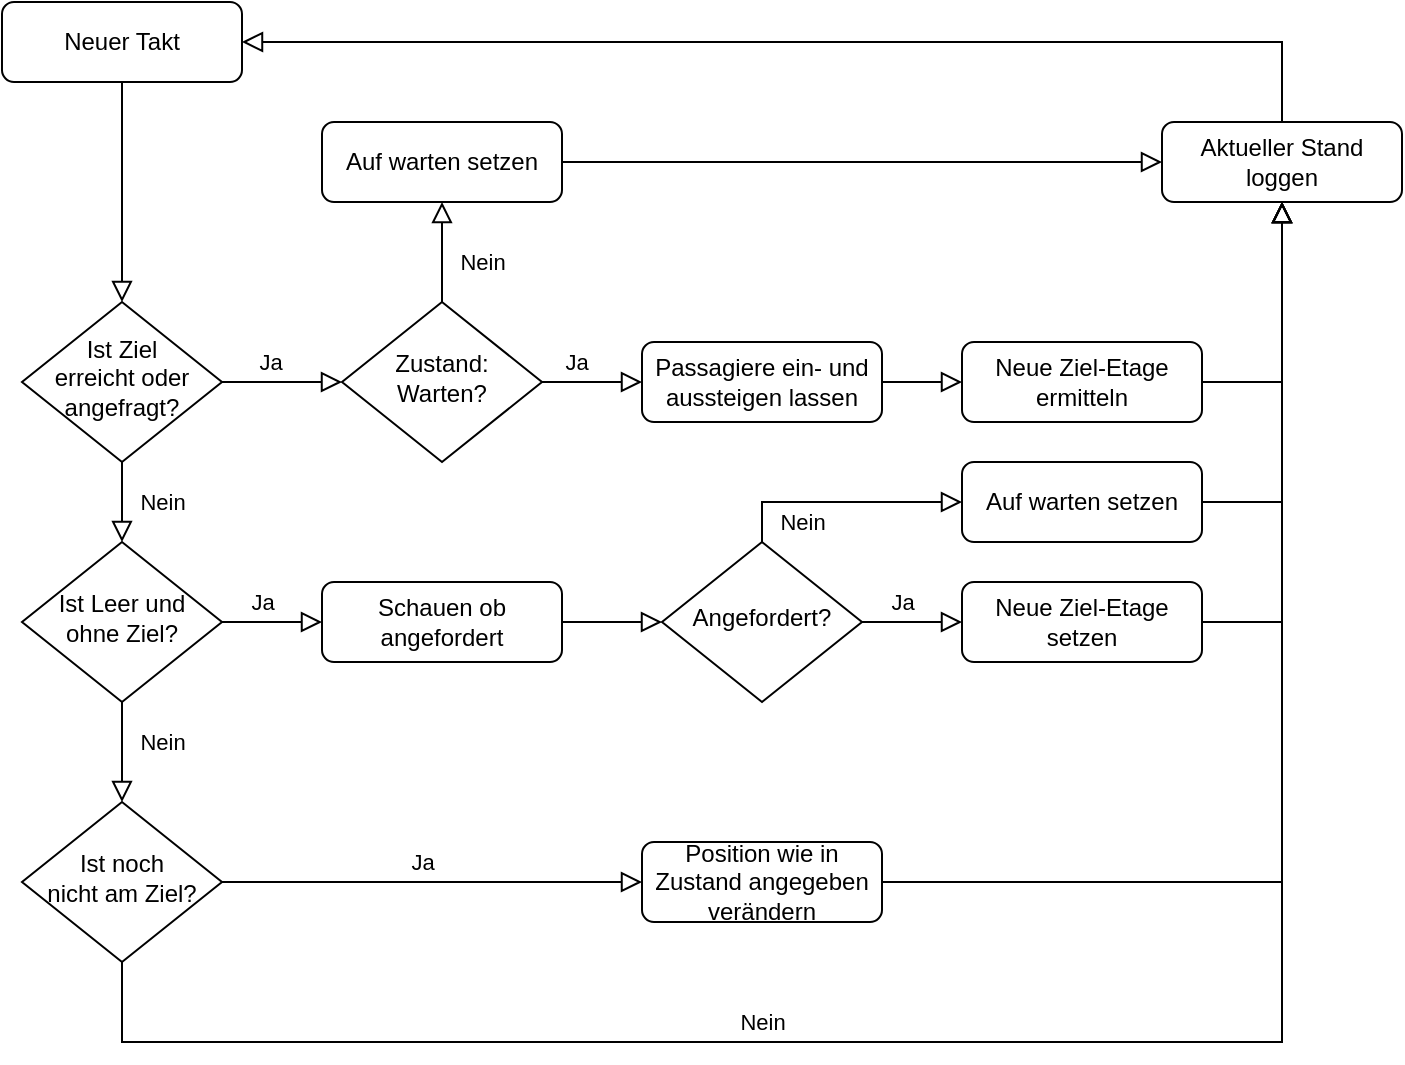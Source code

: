 <mxfile version="21.2.8" type="device">
  <diagram id="C5RBs43oDa-KdzZeNtuy" name="Page-1">
    <mxGraphModel dx="1185" dy="689" grid="1" gridSize="10" guides="1" tooltips="1" connect="1" arrows="1" fold="1" page="1" pageScale="1" pageWidth="827" pageHeight="1169" math="0" shadow="0">
      <root>
        <mxCell id="WIyWlLk6GJQsqaUBKTNV-0" />
        <mxCell id="WIyWlLk6GJQsqaUBKTNV-1" parent="WIyWlLk6GJQsqaUBKTNV-0" />
        <mxCell id="WIyWlLk6GJQsqaUBKTNV-2" value="" style="rounded=0;html=1;jettySize=auto;orthogonalLoop=1;fontSize=11;endArrow=block;endFill=0;endSize=8;strokeWidth=1;shadow=0;labelBackgroundColor=none;edgeStyle=orthogonalEdgeStyle;" parent="WIyWlLk6GJQsqaUBKTNV-1" source="WIyWlLk6GJQsqaUBKTNV-3" target="WIyWlLk6GJQsqaUBKTNV-6" edge="1">
          <mxGeometry relative="1" as="geometry" />
        </mxCell>
        <mxCell id="WIyWlLk6GJQsqaUBKTNV-3" value="Neuer Takt" style="rounded=1;whiteSpace=wrap;html=1;fontSize=12;glass=0;strokeWidth=1;shadow=0;" parent="WIyWlLk6GJQsqaUBKTNV-1" vertex="1">
          <mxGeometry x="160" y="20" width="120" height="40" as="geometry" />
        </mxCell>
        <mxCell id="WIyWlLk6GJQsqaUBKTNV-4" value="Nein" style="rounded=0;html=1;jettySize=auto;orthogonalLoop=1;fontSize=11;endArrow=block;endFill=0;endSize=8;strokeWidth=1;shadow=0;labelBackgroundColor=none;edgeStyle=orthogonalEdgeStyle;" parent="WIyWlLk6GJQsqaUBKTNV-1" source="WIyWlLk6GJQsqaUBKTNV-6" target="WIyWlLk6GJQsqaUBKTNV-10" edge="1">
          <mxGeometry y="20" relative="1" as="geometry">
            <mxPoint as="offset" />
          </mxGeometry>
        </mxCell>
        <mxCell id="WIyWlLk6GJQsqaUBKTNV-5" value="Ja" style="edgeStyle=orthogonalEdgeStyle;rounded=0;html=1;jettySize=auto;orthogonalLoop=1;fontSize=11;endArrow=block;endFill=0;endSize=8;strokeWidth=1;shadow=0;labelBackgroundColor=none;" parent="WIyWlLk6GJQsqaUBKTNV-1" source="WIyWlLk6GJQsqaUBKTNV-6" target="8LoN7bbtR3muIu0DOpAc-5" edge="1">
          <mxGeometry x="-0.2" y="10" relative="1" as="geometry">
            <mxPoint as="offset" />
          </mxGeometry>
        </mxCell>
        <mxCell id="WIyWlLk6GJQsqaUBKTNV-6" value="Ist Ziel &lt;br&gt;erreicht oder &lt;br&gt;angefragt?" style="rhombus;whiteSpace=wrap;html=1;shadow=0;fontFamily=Helvetica;fontSize=12;align=center;strokeWidth=1;spacing=6;spacingTop=-4;" parent="WIyWlLk6GJQsqaUBKTNV-1" vertex="1">
          <mxGeometry x="170" y="170" width="100" height="80" as="geometry" />
        </mxCell>
        <mxCell id="8LoN7bbtR3muIu0DOpAc-11" value="" style="edgeStyle=orthogonalEdgeStyle;rounded=0;orthogonalLoop=1;jettySize=auto;html=1;endSize=8;endArrow=block;endFill=0;" edge="1" parent="WIyWlLk6GJQsqaUBKTNV-1" source="WIyWlLk6GJQsqaUBKTNV-7" target="8LoN7bbtR3muIu0DOpAc-9">
          <mxGeometry relative="1" as="geometry" />
        </mxCell>
        <mxCell id="WIyWlLk6GJQsqaUBKTNV-7" value="Passagiere ein- und aussteigen lassen" style="rounded=1;whiteSpace=wrap;html=1;fontSize=12;glass=0;strokeWidth=1;shadow=0;" parent="WIyWlLk6GJQsqaUBKTNV-1" vertex="1">
          <mxGeometry x="480" y="190" width="120" height="40" as="geometry" />
        </mxCell>
        <mxCell id="WIyWlLk6GJQsqaUBKTNV-8" value="Nein" style="rounded=0;html=1;jettySize=auto;orthogonalLoop=1;fontSize=11;endArrow=block;endFill=0;endSize=8;strokeWidth=1;shadow=0;labelBackgroundColor=none;edgeStyle=orthogonalEdgeStyle;" parent="WIyWlLk6GJQsqaUBKTNV-1" source="WIyWlLk6GJQsqaUBKTNV-10" target="8LoN7bbtR3muIu0DOpAc-0" edge="1">
          <mxGeometry x="-0.2" y="20" relative="1" as="geometry">
            <mxPoint as="offset" />
            <mxPoint x="220" y="430" as="targetPoint" />
          </mxGeometry>
        </mxCell>
        <mxCell id="WIyWlLk6GJQsqaUBKTNV-9" value="Ja" style="edgeStyle=orthogonalEdgeStyle;rounded=0;html=1;jettySize=auto;orthogonalLoop=1;fontSize=11;endArrow=block;endFill=0;endSize=8;strokeWidth=1;shadow=0;labelBackgroundColor=none;" parent="WIyWlLk6GJQsqaUBKTNV-1" source="WIyWlLk6GJQsqaUBKTNV-10" target="WIyWlLk6GJQsqaUBKTNV-12" edge="1">
          <mxGeometry x="-0.2" y="10" relative="1" as="geometry">
            <mxPoint as="offset" />
          </mxGeometry>
        </mxCell>
        <mxCell id="WIyWlLk6GJQsqaUBKTNV-10" value="Ist Leer und&lt;br&gt;ohne Ziel?" style="rhombus;whiteSpace=wrap;html=1;shadow=0;fontFamily=Helvetica;fontSize=12;align=center;strokeWidth=1;spacing=6;spacingTop=-4;" parent="WIyWlLk6GJQsqaUBKTNV-1" vertex="1">
          <mxGeometry x="170" y="290" width="100" height="80" as="geometry" />
        </mxCell>
        <mxCell id="8LoN7bbtR3muIu0DOpAc-18" value="" style="edgeStyle=orthogonalEdgeStyle;rounded=0;orthogonalLoop=1;jettySize=auto;html=1;endSize=8;endArrow=block;endFill=0;" edge="1" parent="WIyWlLk6GJQsqaUBKTNV-1" source="WIyWlLk6GJQsqaUBKTNV-12" target="8LoN7bbtR3muIu0DOpAc-17">
          <mxGeometry relative="1" as="geometry" />
        </mxCell>
        <mxCell id="WIyWlLk6GJQsqaUBKTNV-12" value="Schauen ob angefordert" style="rounded=1;whiteSpace=wrap;html=1;fontSize=12;glass=0;strokeWidth=1;shadow=0;" parent="WIyWlLk6GJQsqaUBKTNV-1" vertex="1">
          <mxGeometry x="320" y="310" width="120" height="40" as="geometry" />
        </mxCell>
        <mxCell id="8LoN7bbtR3muIu0DOpAc-2" value="Ja" style="edgeStyle=orthogonalEdgeStyle;rounded=0;orthogonalLoop=1;jettySize=auto;html=1;endSize=8;endArrow=block;endFill=0;" edge="1" parent="WIyWlLk6GJQsqaUBKTNV-1" source="8LoN7bbtR3muIu0DOpAc-0" target="8LoN7bbtR3muIu0DOpAc-4">
          <mxGeometry x="-0.048" y="10" relative="1" as="geometry">
            <Array as="points" />
            <mxPoint as="offset" />
          </mxGeometry>
        </mxCell>
        <mxCell id="8LoN7bbtR3muIu0DOpAc-0" value="Ist noch &lt;br&gt;nicht am Ziel?" style="rhombus;whiteSpace=wrap;html=1;shadow=0;fontFamily=Helvetica;fontSize=12;align=center;strokeWidth=1;spacing=6;spacingTop=-4;" vertex="1" parent="WIyWlLk6GJQsqaUBKTNV-1">
          <mxGeometry x="170" y="420" width="100" height="80" as="geometry" />
        </mxCell>
        <mxCell id="8LoN7bbtR3muIu0DOpAc-13" style="edgeStyle=orthogonalEdgeStyle;rounded=0;orthogonalLoop=1;jettySize=auto;html=1;endSize=8;endArrow=block;endFill=0;" edge="1" parent="WIyWlLk6GJQsqaUBKTNV-1" source="8LoN7bbtR3muIu0DOpAc-1" target="WIyWlLk6GJQsqaUBKTNV-3">
          <mxGeometry relative="1" as="geometry">
            <Array as="points">
              <mxPoint x="800" y="40" />
            </Array>
          </mxGeometry>
        </mxCell>
        <mxCell id="8LoN7bbtR3muIu0DOpAc-1" value="Aktueller Stand loggen" style="rounded=1;whiteSpace=wrap;html=1;fontSize=12;glass=0;strokeWidth=1;shadow=0;" vertex="1" parent="WIyWlLk6GJQsqaUBKTNV-1">
          <mxGeometry x="740" y="80" width="120" height="40" as="geometry" />
        </mxCell>
        <mxCell id="8LoN7bbtR3muIu0DOpAc-3" value="Nein" style="edgeStyle=orthogonalEdgeStyle;rounded=0;html=1;jettySize=auto;orthogonalLoop=1;fontSize=11;endArrow=block;endFill=0;endSize=8;strokeWidth=1;shadow=0;labelBackgroundColor=none;" edge="1" parent="WIyWlLk6GJQsqaUBKTNV-1" source="8LoN7bbtR3muIu0DOpAc-0" target="8LoN7bbtR3muIu0DOpAc-1">
          <mxGeometry x="-0.308" y="10" relative="1" as="geometry">
            <mxPoint as="offset" />
            <mxPoint x="280" y="340" as="sourcePoint" />
            <mxPoint x="330" y="340" as="targetPoint" />
            <Array as="points">
              <mxPoint x="220" y="540" />
              <mxPoint x="800" y="540" />
            </Array>
          </mxGeometry>
        </mxCell>
        <mxCell id="8LoN7bbtR3muIu0DOpAc-25" style="edgeStyle=orthogonalEdgeStyle;rounded=0;orthogonalLoop=1;jettySize=auto;html=1;endSize=8;endArrow=block;endFill=0;" edge="1" parent="WIyWlLk6GJQsqaUBKTNV-1" source="8LoN7bbtR3muIu0DOpAc-4" target="8LoN7bbtR3muIu0DOpAc-1">
          <mxGeometry relative="1" as="geometry" />
        </mxCell>
        <mxCell id="8LoN7bbtR3muIu0DOpAc-4" value="Position wie in Zustand angegeben verändern" style="rounded=1;whiteSpace=wrap;html=1;fontSize=12;glass=0;strokeWidth=1;shadow=0;" vertex="1" parent="WIyWlLk6GJQsqaUBKTNV-1">
          <mxGeometry x="480" y="440" width="120" height="40" as="geometry" />
        </mxCell>
        <mxCell id="8LoN7bbtR3muIu0DOpAc-7" value="Ja" style="edgeStyle=orthogonalEdgeStyle;rounded=0;orthogonalLoop=1;jettySize=auto;html=1;endSize=8;endArrow=block;endFill=0;" edge="1" parent="WIyWlLk6GJQsqaUBKTNV-1" source="8LoN7bbtR3muIu0DOpAc-5" target="WIyWlLk6GJQsqaUBKTNV-7">
          <mxGeometry x="-0.333" y="10" relative="1" as="geometry">
            <mxPoint as="offset" />
          </mxGeometry>
        </mxCell>
        <mxCell id="8LoN7bbtR3muIu0DOpAc-16" value="Nein" style="edgeStyle=orthogonalEdgeStyle;rounded=0;orthogonalLoop=1;jettySize=auto;html=1;endSize=8;endArrow=block;endFill=0;" edge="1" parent="WIyWlLk6GJQsqaUBKTNV-1" source="8LoN7bbtR3muIu0DOpAc-5" target="8LoN7bbtR3muIu0DOpAc-14">
          <mxGeometry x="-0.2" y="-20" relative="1" as="geometry">
            <mxPoint as="offset" />
          </mxGeometry>
        </mxCell>
        <mxCell id="8LoN7bbtR3muIu0DOpAc-5" value="Zustand: Warten?" style="rhombus;whiteSpace=wrap;html=1;shadow=0;fontFamily=Helvetica;fontSize=12;align=center;strokeWidth=1;spacing=6;spacingTop=-4;" vertex="1" parent="WIyWlLk6GJQsqaUBKTNV-1">
          <mxGeometry x="330" y="170" width="100" height="80" as="geometry" />
        </mxCell>
        <mxCell id="8LoN7bbtR3muIu0DOpAc-12" style="edgeStyle=orthogonalEdgeStyle;rounded=0;orthogonalLoop=1;jettySize=auto;html=1;endSize=8;endArrow=block;endFill=0;" edge="1" parent="WIyWlLk6GJQsqaUBKTNV-1" source="8LoN7bbtR3muIu0DOpAc-9" target="8LoN7bbtR3muIu0DOpAc-1">
          <mxGeometry relative="1" as="geometry">
            <Array as="points">
              <mxPoint x="800" y="210" />
            </Array>
          </mxGeometry>
        </mxCell>
        <mxCell id="8LoN7bbtR3muIu0DOpAc-9" value="Neue Ziel-Etage ermitteln" style="rounded=1;whiteSpace=wrap;html=1;fontSize=12;glass=0;strokeWidth=1;shadow=0;" vertex="1" parent="WIyWlLk6GJQsqaUBKTNV-1">
          <mxGeometry x="640" y="190" width="120" height="40" as="geometry" />
        </mxCell>
        <mxCell id="8LoN7bbtR3muIu0DOpAc-15" style="edgeStyle=orthogonalEdgeStyle;rounded=0;orthogonalLoop=1;jettySize=auto;html=1;endSize=8;endArrow=block;endFill=0;" edge="1" parent="WIyWlLk6GJQsqaUBKTNV-1" source="8LoN7bbtR3muIu0DOpAc-14" target="8LoN7bbtR3muIu0DOpAc-1">
          <mxGeometry relative="1" as="geometry" />
        </mxCell>
        <mxCell id="8LoN7bbtR3muIu0DOpAc-14" value="Auf warten setzen" style="rounded=1;whiteSpace=wrap;html=1;fontSize=12;glass=0;strokeWidth=1;shadow=0;" vertex="1" parent="WIyWlLk6GJQsqaUBKTNV-1">
          <mxGeometry x="320" y="80" width="120" height="40" as="geometry" />
        </mxCell>
        <mxCell id="8LoN7bbtR3muIu0DOpAc-20" value="Nein" style="edgeStyle=orthogonalEdgeStyle;rounded=0;orthogonalLoop=1;jettySize=auto;html=1;endSize=8;endArrow=block;endFill=0;" edge="1" parent="WIyWlLk6GJQsqaUBKTNV-1" source="8LoN7bbtR3muIu0DOpAc-17" target="8LoN7bbtR3muIu0DOpAc-19">
          <mxGeometry x="-0.334" y="-10" relative="1" as="geometry">
            <Array as="points">
              <mxPoint x="540" y="270" />
            </Array>
            <mxPoint as="offset" />
          </mxGeometry>
        </mxCell>
        <mxCell id="8LoN7bbtR3muIu0DOpAc-22" value="Ja" style="edgeStyle=orthogonalEdgeStyle;rounded=0;orthogonalLoop=1;jettySize=auto;html=1;endSize=8;endArrow=block;endFill=0;" edge="1" parent="WIyWlLk6GJQsqaUBKTNV-1" source="8LoN7bbtR3muIu0DOpAc-17" target="8LoN7bbtR3muIu0DOpAc-21">
          <mxGeometry x="-0.2" y="10" relative="1" as="geometry">
            <mxPoint as="offset" />
          </mxGeometry>
        </mxCell>
        <mxCell id="8LoN7bbtR3muIu0DOpAc-17" value="Angefordert?" style="rhombus;whiteSpace=wrap;html=1;shadow=0;fontFamily=Helvetica;fontSize=12;align=center;strokeWidth=1;spacing=6;spacingTop=-4;" vertex="1" parent="WIyWlLk6GJQsqaUBKTNV-1">
          <mxGeometry x="490" y="290" width="100" height="80" as="geometry" />
        </mxCell>
        <mxCell id="8LoN7bbtR3muIu0DOpAc-24" style="edgeStyle=orthogonalEdgeStyle;rounded=0;orthogonalLoop=1;jettySize=auto;html=1;endSize=8;endArrow=block;endFill=0;" edge="1" parent="WIyWlLk6GJQsqaUBKTNV-1" source="8LoN7bbtR3muIu0DOpAc-19" target="8LoN7bbtR3muIu0DOpAc-1">
          <mxGeometry relative="1" as="geometry">
            <Array as="points">
              <mxPoint x="800" y="270" />
            </Array>
          </mxGeometry>
        </mxCell>
        <mxCell id="8LoN7bbtR3muIu0DOpAc-19" value="Auf warten setzen" style="rounded=1;whiteSpace=wrap;html=1;fontSize=12;glass=0;strokeWidth=1;shadow=0;" vertex="1" parent="WIyWlLk6GJQsqaUBKTNV-1">
          <mxGeometry x="640" y="250" width="120" height="40" as="geometry" />
        </mxCell>
        <mxCell id="8LoN7bbtR3muIu0DOpAc-23" style="edgeStyle=orthogonalEdgeStyle;rounded=0;orthogonalLoop=1;jettySize=auto;html=1;endSize=8;endArrow=block;endFill=0;" edge="1" parent="WIyWlLk6GJQsqaUBKTNV-1" source="8LoN7bbtR3muIu0DOpAc-21" target="8LoN7bbtR3muIu0DOpAc-1">
          <mxGeometry relative="1" as="geometry">
            <Array as="points">
              <mxPoint x="800" y="330" />
            </Array>
          </mxGeometry>
        </mxCell>
        <mxCell id="8LoN7bbtR3muIu0DOpAc-21" value="Neue Ziel-Etage setzen" style="rounded=1;whiteSpace=wrap;html=1;fontSize=12;glass=0;strokeWidth=1;shadow=0;" vertex="1" parent="WIyWlLk6GJQsqaUBKTNV-1">
          <mxGeometry x="640" y="310" width="120" height="40" as="geometry" />
        </mxCell>
      </root>
    </mxGraphModel>
  </diagram>
</mxfile>
